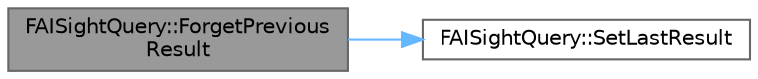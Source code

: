 digraph "FAISightQuery::ForgetPreviousResult"
{
 // INTERACTIVE_SVG=YES
 // LATEX_PDF_SIZE
  bgcolor="transparent";
  edge [fontname=Helvetica,fontsize=10,labelfontname=Helvetica,labelfontsize=10];
  node [fontname=Helvetica,fontsize=10,shape=box,height=0.2,width=0.4];
  rankdir="LR";
  Node1 [id="Node000001",label="FAISightQuery::ForgetPrevious\lResult",height=0.2,width=0.4,color="gray40", fillcolor="grey60", style="filled", fontcolor="black",tooltip=" "];
  Node1 -> Node2 [id="edge1_Node000001_Node000002",color="steelblue1",style="solid",tooltip=" "];
  Node2 [id="Node000002",label="FAISightQuery::SetLastResult",height=0.2,width=0.4,color="grey40", fillcolor="white", style="filled",URL="$d6/ddd/structFAISightQuery.html#a0538f05a02cedfb7c5908cb981c83497",tooltip=" "];
}
